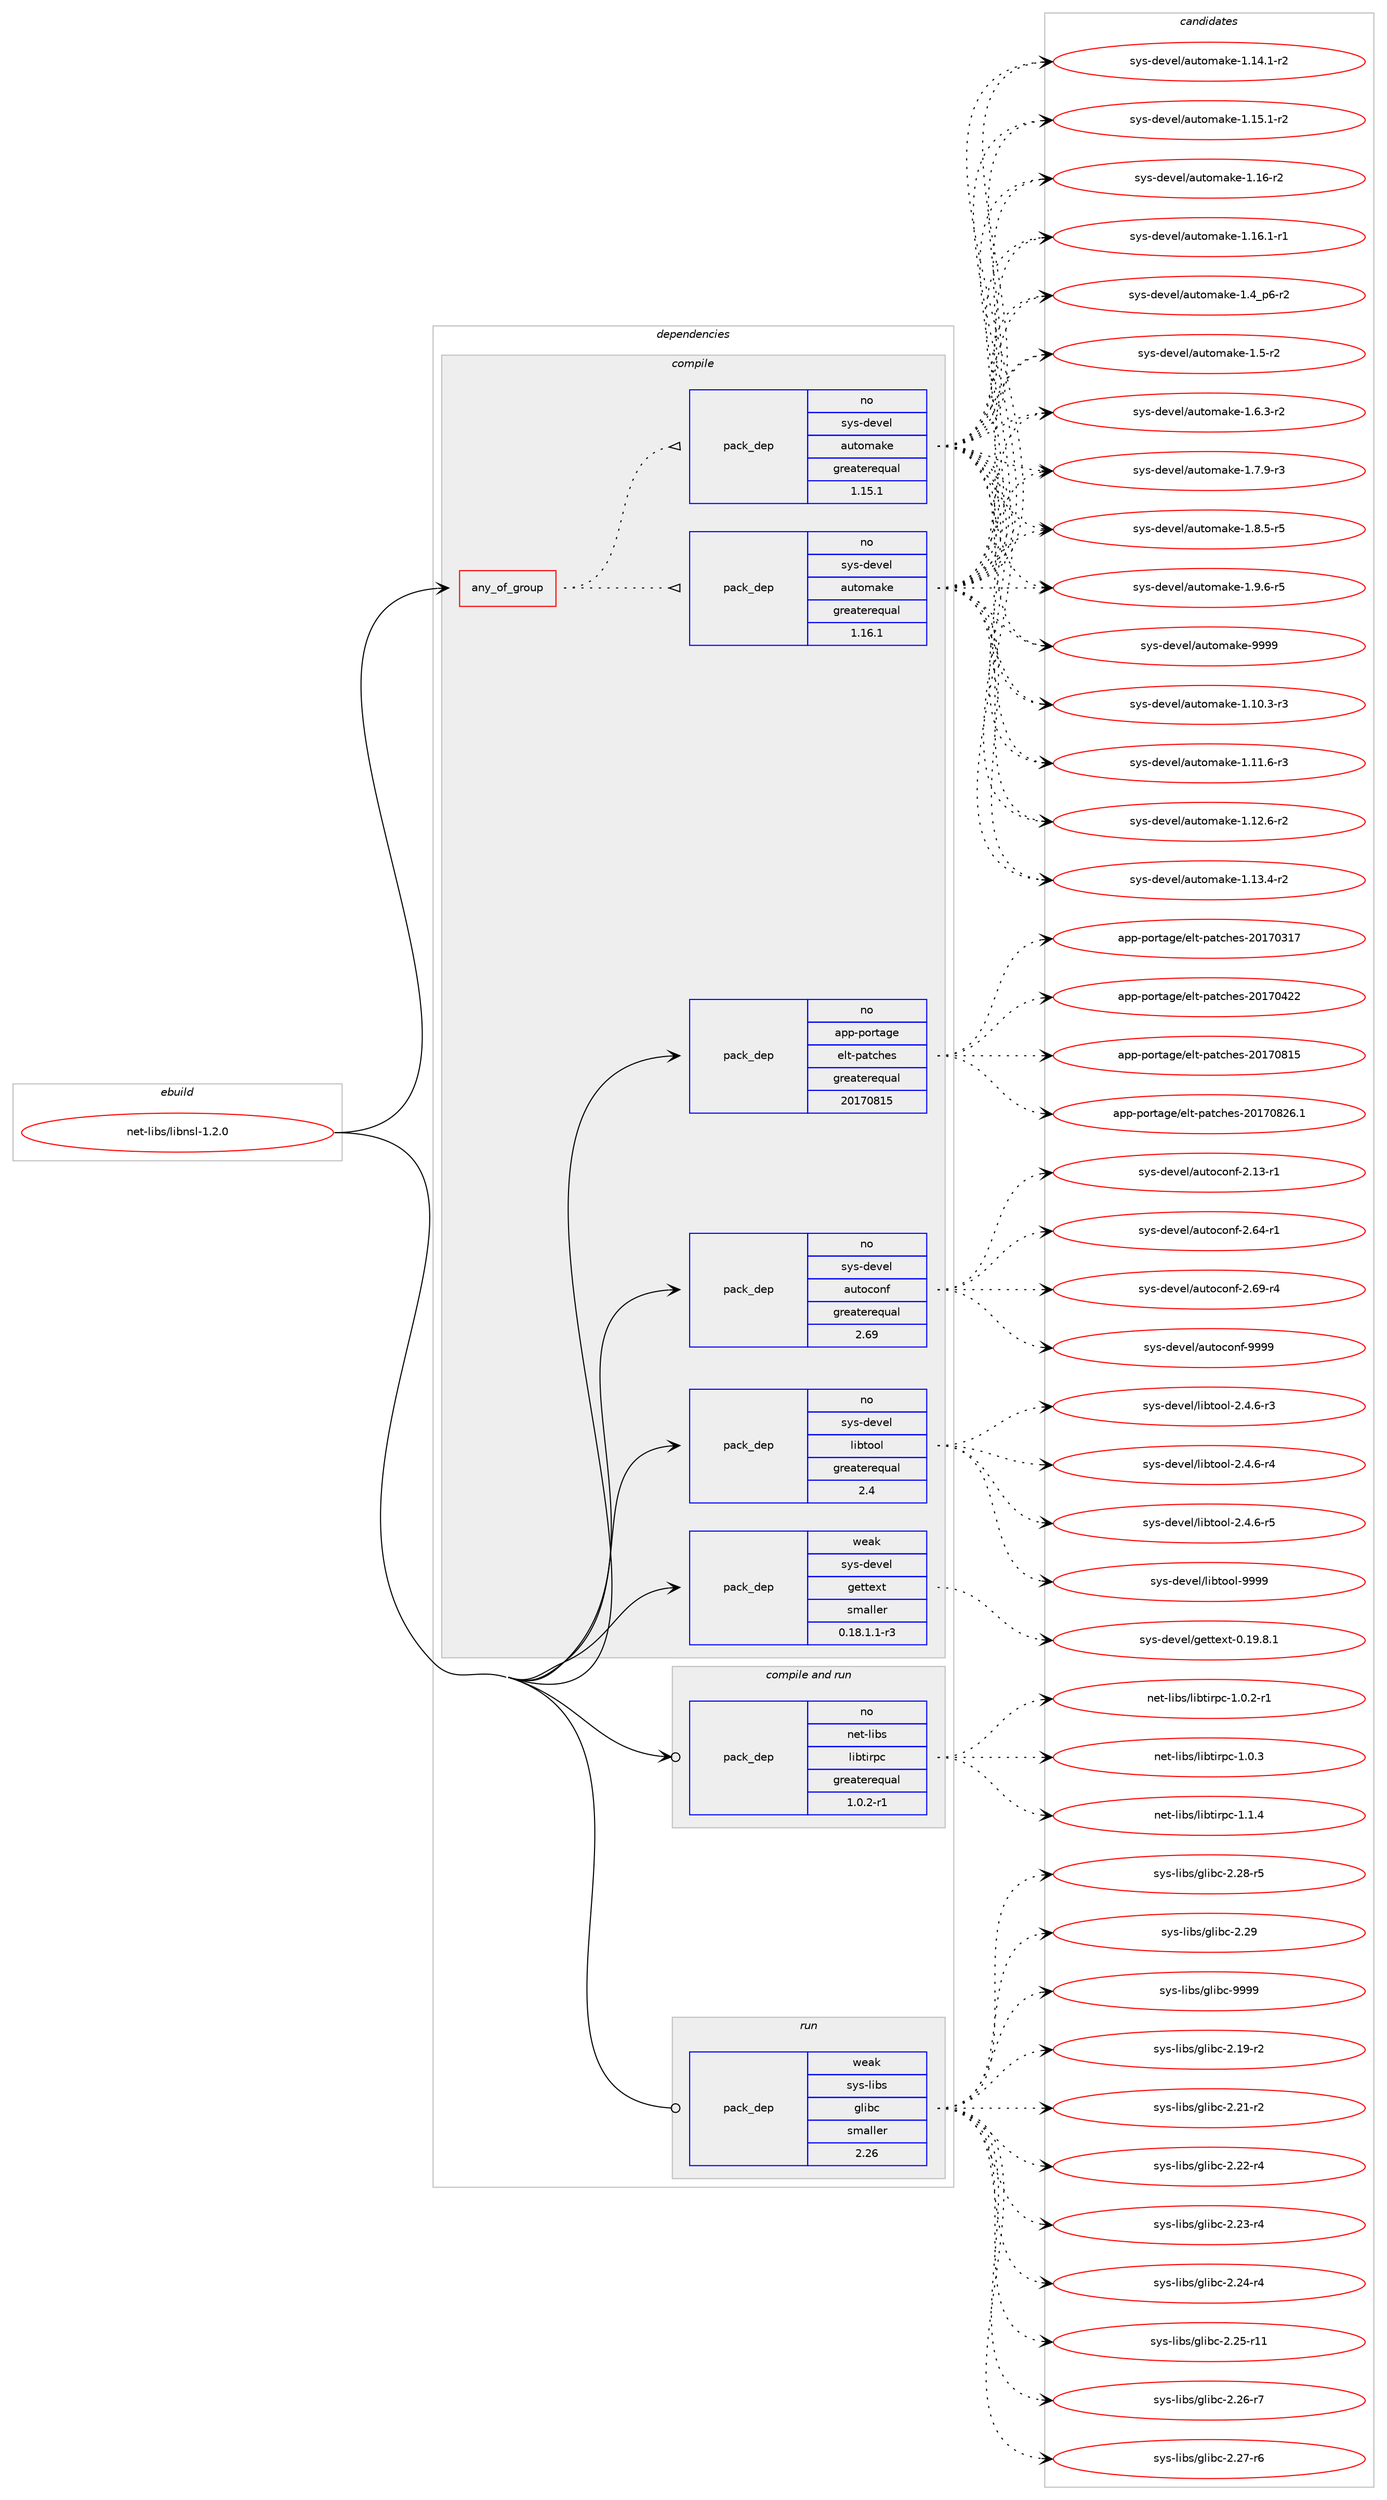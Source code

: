 digraph prolog {

# *************
# Graph options
# *************

newrank=true;
concentrate=true;
compound=true;
graph [rankdir=LR,fontname=Helvetica,fontsize=10,ranksep=1.5];#, ranksep=2.5, nodesep=0.2];
edge  [arrowhead=vee];
node  [fontname=Helvetica,fontsize=10];

# **********
# The ebuild
# **********

subgraph cluster_leftcol {
color=gray;
rank=same;
label=<<i>ebuild</i>>;
id [label="net-libs/libnsl-1.2.0", color=red, width=4, href="../net-libs/libnsl-1.2.0.svg"];
}

# ****************
# The dependencies
# ****************

subgraph cluster_midcol {
color=gray;
label=<<i>dependencies</i>>;
subgraph cluster_compile {
fillcolor="#eeeeee";
style=filled;
label=<<i>compile</i>>;
subgraph any26141 {
dependency1660022 [label=<<TABLE BORDER="0" CELLBORDER="1" CELLSPACING="0" CELLPADDING="4"><TR><TD CELLPADDING="10">any_of_group</TD></TR></TABLE>>, shape=none, color=red];subgraph pack1186847 {
dependency1660023 [label=<<TABLE BORDER="0" CELLBORDER="1" CELLSPACING="0" CELLPADDING="4" WIDTH="220"><TR><TD ROWSPAN="6" CELLPADDING="30">pack_dep</TD></TR><TR><TD WIDTH="110">no</TD></TR><TR><TD>sys-devel</TD></TR><TR><TD>automake</TD></TR><TR><TD>greaterequal</TD></TR><TR><TD>1.16.1</TD></TR></TABLE>>, shape=none, color=blue];
}
dependency1660022:e -> dependency1660023:w [weight=20,style="dotted",arrowhead="oinv"];
subgraph pack1186848 {
dependency1660024 [label=<<TABLE BORDER="0" CELLBORDER="1" CELLSPACING="0" CELLPADDING="4" WIDTH="220"><TR><TD ROWSPAN="6" CELLPADDING="30">pack_dep</TD></TR><TR><TD WIDTH="110">no</TD></TR><TR><TD>sys-devel</TD></TR><TR><TD>automake</TD></TR><TR><TD>greaterequal</TD></TR><TR><TD>1.15.1</TD></TR></TABLE>>, shape=none, color=blue];
}
dependency1660022:e -> dependency1660024:w [weight=20,style="dotted",arrowhead="oinv"];
}
id:e -> dependency1660022:w [weight=20,style="solid",arrowhead="vee"];
subgraph pack1186849 {
dependency1660025 [label=<<TABLE BORDER="0" CELLBORDER="1" CELLSPACING="0" CELLPADDING="4" WIDTH="220"><TR><TD ROWSPAN="6" CELLPADDING="30">pack_dep</TD></TR><TR><TD WIDTH="110">no</TD></TR><TR><TD>app-portage</TD></TR><TR><TD>elt-patches</TD></TR><TR><TD>greaterequal</TD></TR><TR><TD>20170815</TD></TR></TABLE>>, shape=none, color=blue];
}
id:e -> dependency1660025:w [weight=20,style="solid",arrowhead="vee"];
subgraph pack1186850 {
dependency1660026 [label=<<TABLE BORDER="0" CELLBORDER="1" CELLSPACING="0" CELLPADDING="4" WIDTH="220"><TR><TD ROWSPAN="6" CELLPADDING="30">pack_dep</TD></TR><TR><TD WIDTH="110">no</TD></TR><TR><TD>sys-devel</TD></TR><TR><TD>autoconf</TD></TR><TR><TD>greaterequal</TD></TR><TR><TD>2.69</TD></TR></TABLE>>, shape=none, color=blue];
}
id:e -> dependency1660026:w [weight=20,style="solid",arrowhead="vee"];
subgraph pack1186851 {
dependency1660027 [label=<<TABLE BORDER="0" CELLBORDER="1" CELLSPACING="0" CELLPADDING="4" WIDTH="220"><TR><TD ROWSPAN="6" CELLPADDING="30">pack_dep</TD></TR><TR><TD WIDTH="110">no</TD></TR><TR><TD>sys-devel</TD></TR><TR><TD>libtool</TD></TR><TR><TD>greaterequal</TD></TR><TR><TD>2.4</TD></TR></TABLE>>, shape=none, color=blue];
}
id:e -> dependency1660027:w [weight=20,style="solid",arrowhead="vee"];
subgraph pack1186852 {
dependency1660028 [label=<<TABLE BORDER="0" CELLBORDER="1" CELLSPACING="0" CELLPADDING="4" WIDTH="220"><TR><TD ROWSPAN="6" CELLPADDING="30">pack_dep</TD></TR><TR><TD WIDTH="110">weak</TD></TR><TR><TD>sys-devel</TD></TR><TR><TD>gettext</TD></TR><TR><TD>smaller</TD></TR><TR><TD>0.18.1.1-r3</TD></TR></TABLE>>, shape=none, color=blue];
}
id:e -> dependency1660028:w [weight=20,style="solid",arrowhead="vee"];
}
subgraph cluster_compileandrun {
fillcolor="#eeeeee";
style=filled;
label=<<i>compile and run</i>>;
subgraph pack1186853 {
dependency1660029 [label=<<TABLE BORDER="0" CELLBORDER="1" CELLSPACING="0" CELLPADDING="4" WIDTH="220"><TR><TD ROWSPAN="6" CELLPADDING="30">pack_dep</TD></TR><TR><TD WIDTH="110">no</TD></TR><TR><TD>net-libs</TD></TR><TR><TD>libtirpc</TD></TR><TR><TD>greaterequal</TD></TR><TR><TD>1.0.2-r1</TD></TR></TABLE>>, shape=none, color=blue];
}
id:e -> dependency1660029:w [weight=20,style="solid",arrowhead="odotvee"];
}
subgraph cluster_run {
fillcolor="#eeeeee";
style=filled;
label=<<i>run</i>>;
subgraph pack1186854 {
dependency1660030 [label=<<TABLE BORDER="0" CELLBORDER="1" CELLSPACING="0" CELLPADDING="4" WIDTH="220"><TR><TD ROWSPAN="6" CELLPADDING="30">pack_dep</TD></TR><TR><TD WIDTH="110">weak</TD></TR><TR><TD>sys-libs</TD></TR><TR><TD>glibc</TD></TR><TR><TD>smaller</TD></TR><TR><TD>2.26</TD></TR></TABLE>>, shape=none, color=blue];
}
id:e -> dependency1660030:w [weight=20,style="solid",arrowhead="odot"];
}
}

# **************
# The candidates
# **************

subgraph cluster_choices {
rank=same;
color=gray;
label=<<i>candidates</i>>;

subgraph choice1186847 {
color=black;
nodesep=1;
choice11512111545100101118101108479711711611110997107101454946494846514511451 [label="sys-devel/automake-1.10.3-r3", color=red, width=4,href="../sys-devel/automake-1.10.3-r3.svg"];
choice11512111545100101118101108479711711611110997107101454946494946544511451 [label="sys-devel/automake-1.11.6-r3", color=red, width=4,href="../sys-devel/automake-1.11.6-r3.svg"];
choice11512111545100101118101108479711711611110997107101454946495046544511450 [label="sys-devel/automake-1.12.6-r2", color=red, width=4,href="../sys-devel/automake-1.12.6-r2.svg"];
choice11512111545100101118101108479711711611110997107101454946495146524511450 [label="sys-devel/automake-1.13.4-r2", color=red, width=4,href="../sys-devel/automake-1.13.4-r2.svg"];
choice11512111545100101118101108479711711611110997107101454946495246494511450 [label="sys-devel/automake-1.14.1-r2", color=red, width=4,href="../sys-devel/automake-1.14.1-r2.svg"];
choice11512111545100101118101108479711711611110997107101454946495346494511450 [label="sys-devel/automake-1.15.1-r2", color=red, width=4,href="../sys-devel/automake-1.15.1-r2.svg"];
choice1151211154510010111810110847971171161111099710710145494649544511450 [label="sys-devel/automake-1.16-r2", color=red, width=4,href="../sys-devel/automake-1.16-r2.svg"];
choice11512111545100101118101108479711711611110997107101454946495446494511449 [label="sys-devel/automake-1.16.1-r1", color=red, width=4,href="../sys-devel/automake-1.16.1-r1.svg"];
choice115121115451001011181011084797117116111109971071014549465295112544511450 [label="sys-devel/automake-1.4_p6-r2", color=red, width=4,href="../sys-devel/automake-1.4_p6-r2.svg"];
choice11512111545100101118101108479711711611110997107101454946534511450 [label="sys-devel/automake-1.5-r2", color=red, width=4,href="../sys-devel/automake-1.5-r2.svg"];
choice115121115451001011181011084797117116111109971071014549465446514511450 [label="sys-devel/automake-1.6.3-r2", color=red, width=4,href="../sys-devel/automake-1.6.3-r2.svg"];
choice115121115451001011181011084797117116111109971071014549465546574511451 [label="sys-devel/automake-1.7.9-r3", color=red, width=4,href="../sys-devel/automake-1.7.9-r3.svg"];
choice115121115451001011181011084797117116111109971071014549465646534511453 [label="sys-devel/automake-1.8.5-r5", color=red, width=4,href="../sys-devel/automake-1.8.5-r5.svg"];
choice115121115451001011181011084797117116111109971071014549465746544511453 [label="sys-devel/automake-1.9.6-r5", color=red, width=4,href="../sys-devel/automake-1.9.6-r5.svg"];
choice115121115451001011181011084797117116111109971071014557575757 [label="sys-devel/automake-9999", color=red, width=4,href="../sys-devel/automake-9999.svg"];
dependency1660023:e -> choice11512111545100101118101108479711711611110997107101454946494846514511451:w [style=dotted,weight="100"];
dependency1660023:e -> choice11512111545100101118101108479711711611110997107101454946494946544511451:w [style=dotted,weight="100"];
dependency1660023:e -> choice11512111545100101118101108479711711611110997107101454946495046544511450:w [style=dotted,weight="100"];
dependency1660023:e -> choice11512111545100101118101108479711711611110997107101454946495146524511450:w [style=dotted,weight="100"];
dependency1660023:e -> choice11512111545100101118101108479711711611110997107101454946495246494511450:w [style=dotted,weight="100"];
dependency1660023:e -> choice11512111545100101118101108479711711611110997107101454946495346494511450:w [style=dotted,weight="100"];
dependency1660023:e -> choice1151211154510010111810110847971171161111099710710145494649544511450:w [style=dotted,weight="100"];
dependency1660023:e -> choice11512111545100101118101108479711711611110997107101454946495446494511449:w [style=dotted,weight="100"];
dependency1660023:e -> choice115121115451001011181011084797117116111109971071014549465295112544511450:w [style=dotted,weight="100"];
dependency1660023:e -> choice11512111545100101118101108479711711611110997107101454946534511450:w [style=dotted,weight="100"];
dependency1660023:e -> choice115121115451001011181011084797117116111109971071014549465446514511450:w [style=dotted,weight="100"];
dependency1660023:e -> choice115121115451001011181011084797117116111109971071014549465546574511451:w [style=dotted,weight="100"];
dependency1660023:e -> choice115121115451001011181011084797117116111109971071014549465646534511453:w [style=dotted,weight="100"];
dependency1660023:e -> choice115121115451001011181011084797117116111109971071014549465746544511453:w [style=dotted,weight="100"];
dependency1660023:e -> choice115121115451001011181011084797117116111109971071014557575757:w [style=dotted,weight="100"];
}
subgraph choice1186848 {
color=black;
nodesep=1;
choice11512111545100101118101108479711711611110997107101454946494846514511451 [label="sys-devel/automake-1.10.3-r3", color=red, width=4,href="../sys-devel/automake-1.10.3-r3.svg"];
choice11512111545100101118101108479711711611110997107101454946494946544511451 [label="sys-devel/automake-1.11.6-r3", color=red, width=4,href="../sys-devel/automake-1.11.6-r3.svg"];
choice11512111545100101118101108479711711611110997107101454946495046544511450 [label="sys-devel/automake-1.12.6-r2", color=red, width=4,href="../sys-devel/automake-1.12.6-r2.svg"];
choice11512111545100101118101108479711711611110997107101454946495146524511450 [label="sys-devel/automake-1.13.4-r2", color=red, width=4,href="../sys-devel/automake-1.13.4-r2.svg"];
choice11512111545100101118101108479711711611110997107101454946495246494511450 [label="sys-devel/automake-1.14.1-r2", color=red, width=4,href="../sys-devel/automake-1.14.1-r2.svg"];
choice11512111545100101118101108479711711611110997107101454946495346494511450 [label="sys-devel/automake-1.15.1-r2", color=red, width=4,href="../sys-devel/automake-1.15.1-r2.svg"];
choice1151211154510010111810110847971171161111099710710145494649544511450 [label="sys-devel/automake-1.16-r2", color=red, width=4,href="../sys-devel/automake-1.16-r2.svg"];
choice11512111545100101118101108479711711611110997107101454946495446494511449 [label="sys-devel/automake-1.16.1-r1", color=red, width=4,href="../sys-devel/automake-1.16.1-r1.svg"];
choice115121115451001011181011084797117116111109971071014549465295112544511450 [label="sys-devel/automake-1.4_p6-r2", color=red, width=4,href="../sys-devel/automake-1.4_p6-r2.svg"];
choice11512111545100101118101108479711711611110997107101454946534511450 [label="sys-devel/automake-1.5-r2", color=red, width=4,href="../sys-devel/automake-1.5-r2.svg"];
choice115121115451001011181011084797117116111109971071014549465446514511450 [label="sys-devel/automake-1.6.3-r2", color=red, width=4,href="../sys-devel/automake-1.6.3-r2.svg"];
choice115121115451001011181011084797117116111109971071014549465546574511451 [label="sys-devel/automake-1.7.9-r3", color=red, width=4,href="../sys-devel/automake-1.7.9-r3.svg"];
choice115121115451001011181011084797117116111109971071014549465646534511453 [label="sys-devel/automake-1.8.5-r5", color=red, width=4,href="../sys-devel/automake-1.8.5-r5.svg"];
choice115121115451001011181011084797117116111109971071014549465746544511453 [label="sys-devel/automake-1.9.6-r5", color=red, width=4,href="../sys-devel/automake-1.9.6-r5.svg"];
choice115121115451001011181011084797117116111109971071014557575757 [label="sys-devel/automake-9999", color=red, width=4,href="../sys-devel/automake-9999.svg"];
dependency1660024:e -> choice11512111545100101118101108479711711611110997107101454946494846514511451:w [style=dotted,weight="100"];
dependency1660024:e -> choice11512111545100101118101108479711711611110997107101454946494946544511451:w [style=dotted,weight="100"];
dependency1660024:e -> choice11512111545100101118101108479711711611110997107101454946495046544511450:w [style=dotted,weight="100"];
dependency1660024:e -> choice11512111545100101118101108479711711611110997107101454946495146524511450:w [style=dotted,weight="100"];
dependency1660024:e -> choice11512111545100101118101108479711711611110997107101454946495246494511450:w [style=dotted,weight="100"];
dependency1660024:e -> choice11512111545100101118101108479711711611110997107101454946495346494511450:w [style=dotted,weight="100"];
dependency1660024:e -> choice1151211154510010111810110847971171161111099710710145494649544511450:w [style=dotted,weight="100"];
dependency1660024:e -> choice11512111545100101118101108479711711611110997107101454946495446494511449:w [style=dotted,weight="100"];
dependency1660024:e -> choice115121115451001011181011084797117116111109971071014549465295112544511450:w [style=dotted,weight="100"];
dependency1660024:e -> choice11512111545100101118101108479711711611110997107101454946534511450:w [style=dotted,weight="100"];
dependency1660024:e -> choice115121115451001011181011084797117116111109971071014549465446514511450:w [style=dotted,weight="100"];
dependency1660024:e -> choice115121115451001011181011084797117116111109971071014549465546574511451:w [style=dotted,weight="100"];
dependency1660024:e -> choice115121115451001011181011084797117116111109971071014549465646534511453:w [style=dotted,weight="100"];
dependency1660024:e -> choice115121115451001011181011084797117116111109971071014549465746544511453:w [style=dotted,weight="100"];
dependency1660024:e -> choice115121115451001011181011084797117116111109971071014557575757:w [style=dotted,weight="100"];
}
subgraph choice1186849 {
color=black;
nodesep=1;
choice97112112451121111141169710310147101108116451129711699104101115455048495548514955 [label="app-portage/elt-patches-20170317", color=red, width=4,href="../app-portage/elt-patches-20170317.svg"];
choice97112112451121111141169710310147101108116451129711699104101115455048495548525050 [label="app-portage/elt-patches-20170422", color=red, width=4,href="../app-portage/elt-patches-20170422.svg"];
choice97112112451121111141169710310147101108116451129711699104101115455048495548564953 [label="app-portage/elt-patches-20170815", color=red, width=4,href="../app-portage/elt-patches-20170815.svg"];
choice971121124511211111411697103101471011081164511297116991041011154550484955485650544649 [label="app-portage/elt-patches-20170826.1", color=red, width=4,href="../app-portage/elt-patches-20170826.1.svg"];
dependency1660025:e -> choice97112112451121111141169710310147101108116451129711699104101115455048495548514955:w [style=dotted,weight="100"];
dependency1660025:e -> choice97112112451121111141169710310147101108116451129711699104101115455048495548525050:w [style=dotted,weight="100"];
dependency1660025:e -> choice97112112451121111141169710310147101108116451129711699104101115455048495548564953:w [style=dotted,weight="100"];
dependency1660025:e -> choice971121124511211111411697103101471011081164511297116991041011154550484955485650544649:w [style=dotted,weight="100"];
}
subgraph choice1186850 {
color=black;
nodesep=1;
choice1151211154510010111810110847971171161119911111010245504649514511449 [label="sys-devel/autoconf-2.13-r1", color=red, width=4,href="../sys-devel/autoconf-2.13-r1.svg"];
choice1151211154510010111810110847971171161119911111010245504654524511449 [label="sys-devel/autoconf-2.64-r1", color=red, width=4,href="../sys-devel/autoconf-2.64-r1.svg"];
choice1151211154510010111810110847971171161119911111010245504654574511452 [label="sys-devel/autoconf-2.69-r4", color=red, width=4,href="../sys-devel/autoconf-2.69-r4.svg"];
choice115121115451001011181011084797117116111991111101024557575757 [label="sys-devel/autoconf-9999", color=red, width=4,href="../sys-devel/autoconf-9999.svg"];
dependency1660026:e -> choice1151211154510010111810110847971171161119911111010245504649514511449:w [style=dotted,weight="100"];
dependency1660026:e -> choice1151211154510010111810110847971171161119911111010245504654524511449:w [style=dotted,weight="100"];
dependency1660026:e -> choice1151211154510010111810110847971171161119911111010245504654574511452:w [style=dotted,weight="100"];
dependency1660026:e -> choice115121115451001011181011084797117116111991111101024557575757:w [style=dotted,weight="100"];
}
subgraph choice1186851 {
color=black;
nodesep=1;
choice1151211154510010111810110847108105981161111111084550465246544511451 [label="sys-devel/libtool-2.4.6-r3", color=red, width=4,href="../sys-devel/libtool-2.4.6-r3.svg"];
choice1151211154510010111810110847108105981161111111084550465246544511452 [label="sys-devel/libtool-2.4.6-r4", color=red, width=4,href="../sys-devel/libtool-2.4.6-r4.svg"];
choice1151211154510010111810110847108105981161111111084550465246544511453 [label="sys-devel/libtool-2.4.6-r5", color=red, width=4,href="../sys-devel/libtool-2.4.6-r5.svg"];
choice1151211154510010111810110847108105981161111111084557575757 [label="sys-devel/libtool-9999", color=red, width=4,href="../sys-devel/libtool-9999.svg"];
dependency1660027:e -> choice1151211154510010111810110847108105981161111111084550465246544511451:w [style=dotted,weight="100"];
dependency1660027:e -> choice1151211154510010111810110847108105981161111111084550465246544511452:w [style=dotted,weight="100"];
dependency1660027:e -> choice1151211154510010111810110847108105981161111111084550465246544511453:w [style=dotted,weight="100"];
dependency1660027:e -> choice1151211154510010111810110847108105981161111111084557575757:w [style=dotted,weight="100"];
}
subgraph choice1186852 {
color=black;
nodesep=1;
choice1151211154510010111810110847103101116116101120116454846495746564649 [label="sys-devel/gettext-0.19.8.1", color=red, width=4,href="../sys-devel/gettext-0.19.8.1.svg"];
dependency1660028:e -> choice1151211154510010111810110847103101116116101120116454846495746564649:w [style=dotted,weight="100"];
}
subgraph choice1186853 {
color=black;
nodesep=1;
choice11010111645108105981154710810598116105114112994549464846504511449 [label="net-libs/libtirpc-1.0.2-r1", color=red, width=4,href="../net-libs/libtirpc-1.0.2-r1.svg"];
choice1101011164510810598115471081059811610511411299454946484651 [label="net-libs/libtirpc-1.0.3", color=red, width=4,href="../net-libs/libtirpc-1.0.3.svg"];
choice1101011164510810598115471081059811610511411299454946494652 [label="net-libs/libtirpc-1.1.4", color=red, width=4,href="../net-libs/libtirpc-1.1.4.svg"];
dependency1660029:e -> choice11010111645108105981154710810598116105114112994549464846504511449:w [style=dotted,weight="100"];
dependency1660029:e -> choice1101011164510810598115471081059811610511411299454946484651:w [style=dotted,weight="100"];
dependency1660029:e -> choice1101011164510810598115471081059811610511411299454946494652:w [style=dotted,weight="100"];
}
subgraph choice1186854 {
color=black;
nodesep=1;
choice115121115451081059811547103108105989945504649574511450 [label="sys-libs/glibc-2.19-r2", color=red, width=4,href="../sys-libs/glibc-2.19-r2.svg"];
choice115121115451081059811547103108105989945504650494511450 [label="sys-libs/glibc-2.21-r2", color=red, width=4,href="../sys-libs/glibc-2.21-r2.svg"];
choice115121115451081059811547103108105989945504650504511452 [label="sys-libs/glibc-2.22-r4", color=red, width=4,href="../sys-libs/glibc-2.22-r4.svg"];
choice115121115451081059811547103108105989945504650514511452 [label="sys-libs/glibc-2.23-r4", color=red, width=4,href="../sys-libs/glibc-2.23-r4.svg"];
choice115121115451081059811547103108105989945504650524511452 [label="sys-libs/glibc-2.24-r4", color=red, width=4,href="../sys-libs/glibc-2.24-r4.svg"];
choice11512111545108105981154710310810598994550465053451144949 [label="sys-libs/glibc-2.25-r11", color=red, width=4,href="../sys-libs/glibc-2.25-r11.svg"];
choice115121115451081059811547103108105989945504650544511455 [label="sys-libs/glibc-2.26-r7", color=red, width=4,href="../sys-libs/glibc-2.26-r7.svg"];
choice115121115451081059811547103108105989945504650554511454 [label="sys-libs/glibc-2.27-r6", color=red, width=4,href="../sys-libs/glibc-2.27-r6.svg"];
choice115121115451081059811547103108105989945504650564511453 [label="sys-libs/glibc-2.28-r5", color=red, width=4,href="../sys-libs/glibc-2.28-r5.svg"];
choice11512111545108105981154710310810598994550465057 [label="sys-libs/glibc-2.29", color=red, width=4,href="../sys-libs/glibc-2.29.svg"];
choice11512111545108105981154710310810598994557575757 [label="sys-libs/glibc-9999", color=red, width=4,href="../sys-libs/glibc-9999.svg"];
dependency1660030:e -> choice115121115451081059811547103108105989945504649574511450:w [style=dotted,weight="100"];
dependency1660030:e -> choice115121115451081059811547103108105989945504650494511450:w [style=dotted,weight="100"];
dependency1660030:e -> choice115121115451081059811547103108105989945504650504511452:w [style=dotted,weight="100"];
dependency1660030:e -> choice115121115451081059811547103108105989945504650514511452:w [style=dotted,weight="100"];
dependency1660030:e -> choice115121115451081059811547103108105989945504650524511452:w [style=dotted,weight="100"];
dependency1660030:e -> choice11512111545108105981154710310810598994550465053451144949:w [style=dotted,weight="100"];
dependency1660030:e -> choice115121115451081059811547103108105989945504650544511455:w [style=dotted,weight="100"];
dependency1660030:e -> choice115121115451081059811547103108105989945504650554511454:w [style=dotted,weight="100"];
dependency1660030:e -> choice115121115451081059811547103108105989945504650564511453:w [style=dotted,weight="100"];
dependency1660030:e -> choice11512111545108105981154710310810598994550465057:w [style=dotted,weight="100"];
dependency1660030:e -> choice11512111545108105981154710310810598994557575757:w [style=dotted,weight="100"];
}
}

}
